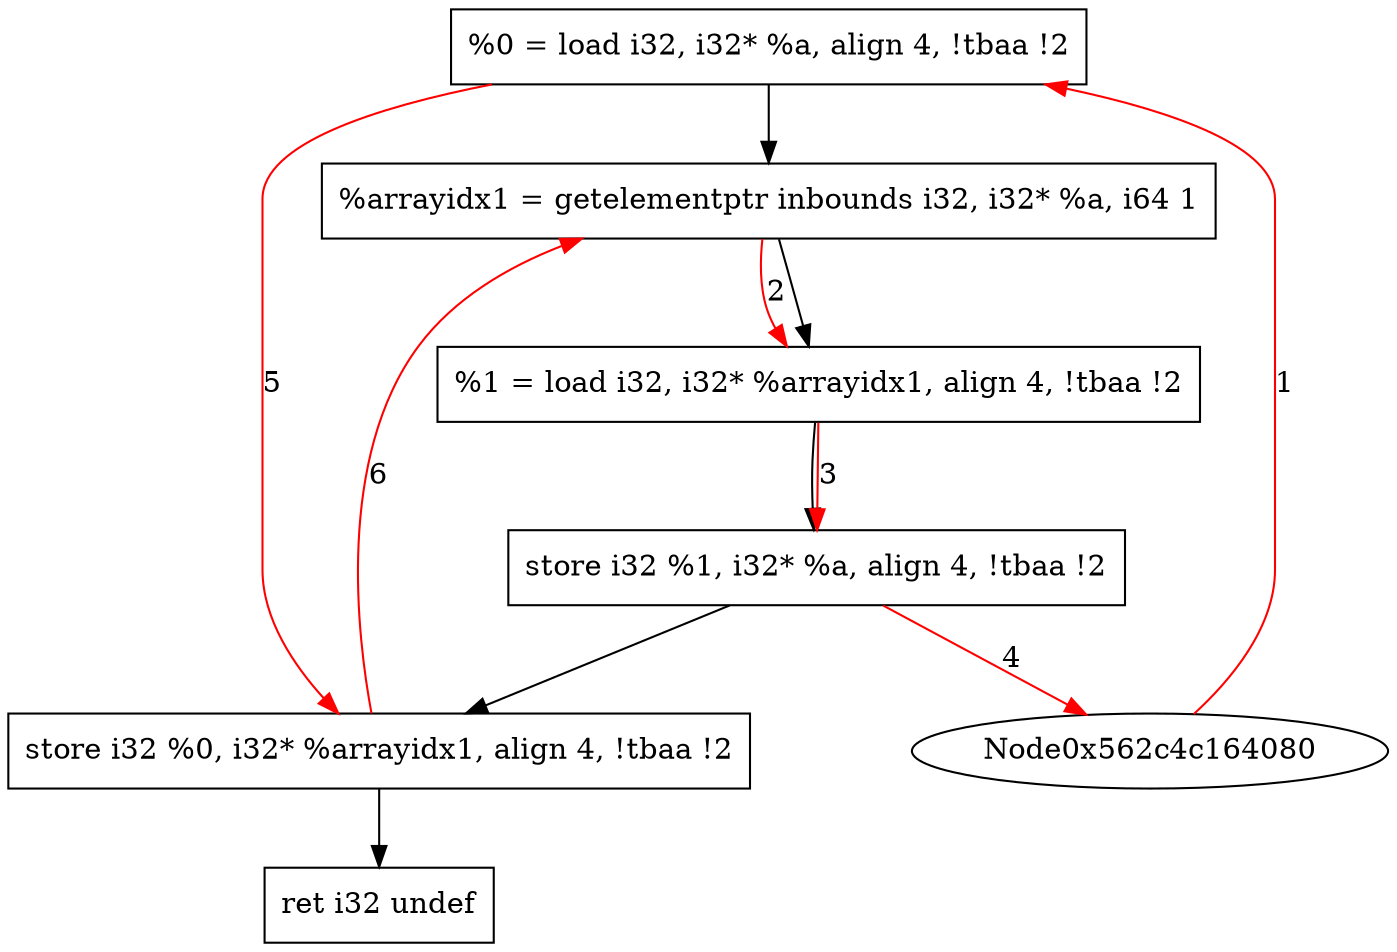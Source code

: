 digraph "CDFG for'func' function" {
	Node0x562c4c164218[shape=record, label="  %0 = load i32, i32* %a, align 4, !tbaa !2"]
	Node0x562c4c165780[shape=record, label="  %arrayidx1 = getelementptr inbounds i32, i32* %a, i64 1"]
	Node0x562c4c165818[shape=record, label="  %1 = load i32, i32* %arrayidx1, align 4, !tbaa !2"]
	Node0x562c4c165ec0[shape=record, label="  store i32 %1, i32* %a, align 4, !tbaa !2"]
	Node0x562c4c165f40[shape=record, label="  store i32 %0, i32* %arrayidx1, align 4, !tbaa !2"]
	Node0x562c4c1663b8[shape=record, label="  ret i32 undef"]
	Node0x562c4c164218 -> Node0x562c4c165780
	Node0x562c4c165780 -> Node0x562c4c165818
	Node0x562c4c165818 -> Node0x562c4c165ec0
	Node0x562c4c165ec0 -> Node0x562c4c165f40
	Node0x562c4c165f40 -> Node0x562c4c1663b8
edge [color=red]
	Node0x562c4c164080 -> Node0x562c4c164218[label="1"]
	Node0x562c4c165780 -> Node0x562c4c165818[label="2"]
	Node0x562c4c165818 -> Node0x562c4c165ec0[label="3"]
	Node0x562c4c165ec0 -> Node0x562c4c164080[label="4"]
	Node0x562c4c164218 -> Node0x562c4c165f40[label="5"]
	Node0x562c4c165f40 -> Node0x562c4c165780[label="6"]
}
